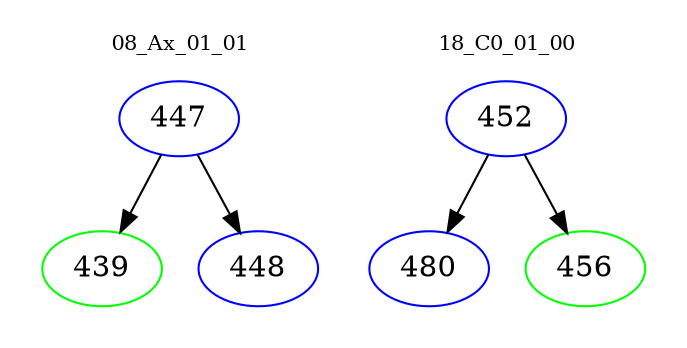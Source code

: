 digraph{
subgraph cluster_0 {
color = white
label = "08_Ax_01_01";
fontsize=10;
T0_447 [label="447", color="blue"]
T0_447 -> T0_439 [color="black"]
T0_439 [label="439", color="green"]
T0_447 -> T0_448 [color="black"]
T0_448 [label="448", color="blue"]
}
subgraph cluster_1 {
color = white
label = "18_C0_01_00";
fontsize=10;
T1_452 [label="452", color="blue"]
T1_452 -> T1_480 [color="black"]
T1_480 [label="480", color="blue"]
T1_452 -> T1_456 [color="black"]
T1_456 [label="456", color="green"]
}
}
